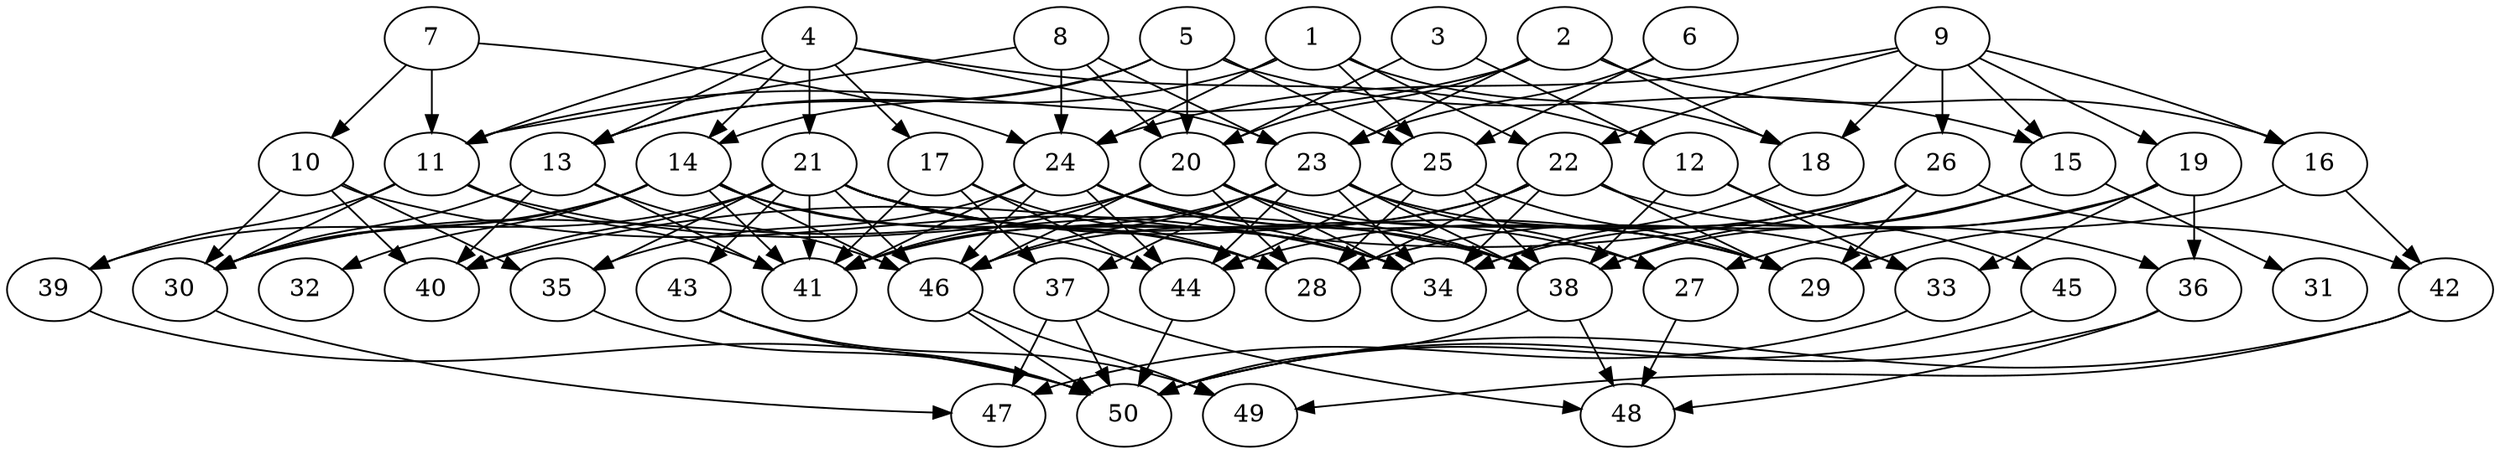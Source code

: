 // DAG automatically generated by daggen at Tue Aug  6 16:32:29 2019
// ./daggen --dot -n 50 --ccr 0.4 --fat 0.7 --regular 0.5 --density 0.5 --mindata 5242880 --maxdata 52428800 
digraph G {
  1 [size="13941760", alpha="0.17", expect_size="5576704"] 
  1 -> 13 [size ="5576704"]
  1 -> 18 [size ="5576704"]
  1 -> 22 [size ="5576704"]
  1 -> 24 [size ="5576704"]
  1 -> 25 [size ="5576704"]
  2 [size="34304000", alpha="0.06", expect_size="13721600"] 
  2 -> 11 [size ="13721600"]
  2 -> 16 [size ="13721600"]
  2 -> 18 [size ="13721600"]
  2 -> 20 [size ="13721600"]
  2 -> 23 [size ="13721600"]
  3 [size="93562880", alpha="0.06", expect_size="37425152"] 
  3 -> 12 [size ="37425152"]
  3 -> 20 [size ="37425152"]
  4 [size="129843200", alpha="0.20", expect_size="51937280"] 
  4 -> 11 [size ="51937280"]
  4 -> 12 [size ="51937280"]
  4 -> 13 [size ="51937280"]
  4 -> 14 [size ="51937280"]
  4 -> 17 [size ="51937280"]
  4 -> 21 [size ="51937280"]
  4 -> 23 [size ="51937280"]
  5 [size="108733440", alpha="0.09", expect_size="43493376"] 
  5 -> 13 [size ="43493376"]
  5 -> 14 [size ="43493376"]
  5 -> 15 [size ="43493376"]
  5 -> 20 [size ="43493376"]
  5 -> 25 [size ="43493376"]
  6 [size="124244480", alpha="0.12", expect_size="49697792"] 
  6 -> 23 [size ="49697792"]
  6 -> 25 [size ="49697792"]
  7 [size="40701440", alpha="0.16", expect_size="16280576"] 
  7 -> 10 [size ="16280576"]
  7 -> 11 [size ="16280576"]
  7 -> 24 [size ="16280576"]
  8 [size="58662400", alpha="0.10", expect_size="23464960"] 
  8 -> 11 [size ="23464960"]
  8 -> 20 [size ="23464960"]
  8 -> 23 [size ="23464960"]
  8 -> 24 [size ="23464960"]
  9 [size="20544000", alpha="0.04", expect_size="8217600"] 
  9 -> 15 [size ="8217600"]
  9 -> 16 [size ="8217600"]
  9 -> 18 [size ="8217600"]
  9 -> 19 [size ="8217600"]
  9 -> 22 [size ="8217600"]
  9 -> 24 [size ="8217600"]
  9 -> 26 [size ="8217600"]
  10 [size="34923520", alpha="0.00", expect_size="13969408"] 
  10 -> 30 [size ="13969408"]
  10 -> 34 [size ="13969408"]
  10 -> 35 [size ="13969408"]
  10 -> 40 [size ="13969408"]
  11 [size="21629440", alpha="0.05", expect_size="8651776"] 
  11 -> 30 [size ="8651776"]
  11 -> 38 [size ="8651776"]
  11 -> 39 [size ="8651776"]
  11 -> 41 [size ="8651776"]
  12 [size="120977920", alpha="0.06", expect_size="48391168"] 
  12 -> 33 [size ="48391168"]
  12 -> 38 [size ="48391168"]
  12 -> 45 [size ="48391168"]
  13 [size="36439040", alpha="0.10", expect_size="14575616"] 
  13 -> 30 [size ="14575616"]
  13 -> 40 [size ="14575616"]
  13 -> 41 [size ="14575616"]
  13 -> 46 [size ="14575616"]
  14 [size="70126080", alpha="0.11", expect_size="28050432"] 
  14 -> 28 [size ="28050432"]
  14 -> 30 [size ="28050432"]
  14 -> 32 [size ="28050432"]
  14 -> 39 [size ="28050432"]
  14 -> 41 [size ="28050432"]
  14 -> 44 [size ="28050432"]
  14 -> 46 [size ="28050432"]
  15 [size="67471360", alpha="0.15", expect_size="26988544"] 
  15 -> 28 [size ="26988544"]
  15 -> 31 [size ="26988544"]
  15 -> 38 [size ="26988544"]
  16 [size="117621760", alpha="0.13", expect_size="47048704"] 
  16 -> 29 [size ="47048704"]
  16 -> 42 [size ="47048704"]
  17 [size="70766080", alpha="0.16", expect_size="28306432"] 
  17 -> 28 [size ="28306432"]
  17 -> 37 [size ="28306432"]
  17 -> 41 [size ="28306432"]
  17 -> 44 [size ="28306432"]
  18 [size="49692160", alpha="0.09", expect_size="19876864"] 
  18 -> 34 [size ="19876864"]
  19 [size="110031360", alpha="0.09", expect_size="44012544"] 
  19 -> 27 [size ="44012544"]
  19 -> 33 [size ="44012544"]
  19 -> 34 [size ="44012544"]
  19 -> 36 [size ="44012544"]
  20 [size="13404160", alpha="0.03", expect_size="5361664"] 
  20 -> 28 [size ="5361664"]
  20 -> 29 [size ="5361664"]
  20 -> 30 [size ="5361664"]
  20 -> 34 [size ="5361664"]
  20 -> 38 [size ="5361664"]
  20 -> 41 [size ="5361664"]
  20 -> 46 [size ="5361664"]
  21 [size="15680000", alpha="0.17", expect_size="6272000"] 
  21 -> 27 [size ="6272000"]
  21 -> 28 [size ="6272000"]
  21 -> 29 [size ="6272000"]
  21 -> 30 [size ="6272000"]
  21 -> 34 [size ="6272000"]
  21 -> 35 [size ="6272000"]
  21 -> 40 [size ="6272000"]
  21 -> 41 [size ="6272000"]
  21 -> 43 [size ="6272000"]
  21 -> 46 [size ="6272000"]
  22 [size="45642240", alpha="0.14", expect_size="18256896"] 
  22 -> 28 [size ="18256896"]
  22 -> 29 [size ="18256896"]
  22 -> 34 [size ="18256896"]
  22 -> 36 [size ="18256896"]
  22 -> 41 [size ="18256896"]
  22 -> 46 [size ="18256896"]
  23 [size="80307200", alpha="0.05", expect_size="32122880"] 
  23 -> 27 [size ="32122880"]
  23 -> 33 [size ="32122880"]
  23 -> 34 [size ="32122880"]
  23 -> 37 [size ="32122880"]
  23 -> 38 [size ="32122880"]
  23 -> 41 [size ="32122880"]
  23 -> 44 [size ="32122880"]
  23 -> 46 [size ="32122880"]
  24 [size="24181760", alpha="0.16", expect_size="9672704"] 
  24 -> 29 [size ="9672704"]
  24 -> 34 [size ="9672704"]
  24 -> 35 [size ="9672704"]
  24 -> 38 [size ="9672704"]
  24 -> 41 [size ="9672704"]
  24 -> 44 [size ="9672704"]
  24 -> 46 [size ="9672704"]
  25 [size="88373760", alpha="0.03", expect_size="35349504"] 
  25 -> 28 [size ="35349504"]
  25 -> 29 [size ="35349504"]
  25 -> 38 [size ="35349504"]
  25 -> 44 [size ="35349504"]
  26 [size="58752000", alpha="0.09", expect_size="23500800"] 
  26 -> 29 [size ="23500800"]
  26 -> 38 [size ="23500800"]
  26 -> 40 [size ="23500800"]
  26 -> 42 [size ="23500800"]
  26 -> 44 [size ="23500800"]
  27 [size="16378880", alpha="0.19", expect_size="6551552"] 
  27 -> 48 [size ="6551552"]
  28 [size="111925760", alpha="0.17", expect_size="44770304"] 
  29 [size="46064640", alpha="0.17", expect_size="18425856"] 
  30 [size="101212160", alpha="0.00", expect_size="40484864"] 
  30 -> 47 [size ="40484864"]
  31 [size="118714880", alpha="0.05", expect_size="47485952"] 
  32 [size="99412480", alpha="0.08", expect_size="39764992"] 
  33 [size="64501760", alpha="0.15", expect_size="25800704"] 
  33 -> 47 [size ="25800704"]
  34 [size="94435840", alpha="0.11", expect_size="37774336"] 
  35 [size="70026240", alpha="0.17", expect_size="28010496"] 
  35 -> 50 [size ="28010496"]
  36 [size="86901760", alpha="0.01", expect_size="34760704"] 
  36 -> 48 [size ="34760704"]
  36 -> 50 [size ="34760704"]
  37 [size="20272640", alpha="0.14", expect_size="8109056"] 
  37 -> 47 [size ="8109056"]
  37 -> 48 [size ="8109056"]
  37 -> 50 [size ="8109056"]
  38 [size="15695360", alpha="0.13", expect_size="6278144"] 
  38 -> 48 [size ="6278144"]
  38 -> 50 [size ="6278144"]
  39 [size="118730240", alpha="0.09", expect_size="47492096"] 
  39 -> 50 [size ="47492096"]
  40 [size="100887040", alpha="0.05", expect_size="40354816"] 
  41 [size="101944320", alpha="0.02", expect_size="40777728"] 
  42 [size="130429440", alpha="0.03", expect_size="52171776"] 
  42 -> 49 [size ="52171776"]
  42 -> 50 [size ="52171776"]
  43 [size="58283520", alpha="0.17", expect_size="23313408"] 
  43 -> 49 [size ="23313408"]
  43 -> 50 [size ="23313408"]
  44 [size="26803200", alpha="0.12", expect_size="10721280"] 
  44 -> 50 [size ="10721280"]
  45 [size="93012480", alpha="0.20", expect_size="37204992"] 
  45 -> 50 [size ="37204992"]
  46 [size="75345920", alpha="0.16", expect_size="30138368"] 
  46 -> 49 [size ="30138368"]
  46 -> 50 [size ="30138368"]
  47 [size="78318080", alpha="0.12", expect_size="31327232"] 
  48 [size="41628160", alpha="0.05", expect_size="16651264"] 
  49 [size="119823360", alpha="0.03", expect_size="47929344"] 
  50 [size="55938560", alpha="0.17", expect_size="22375424"] 
}
